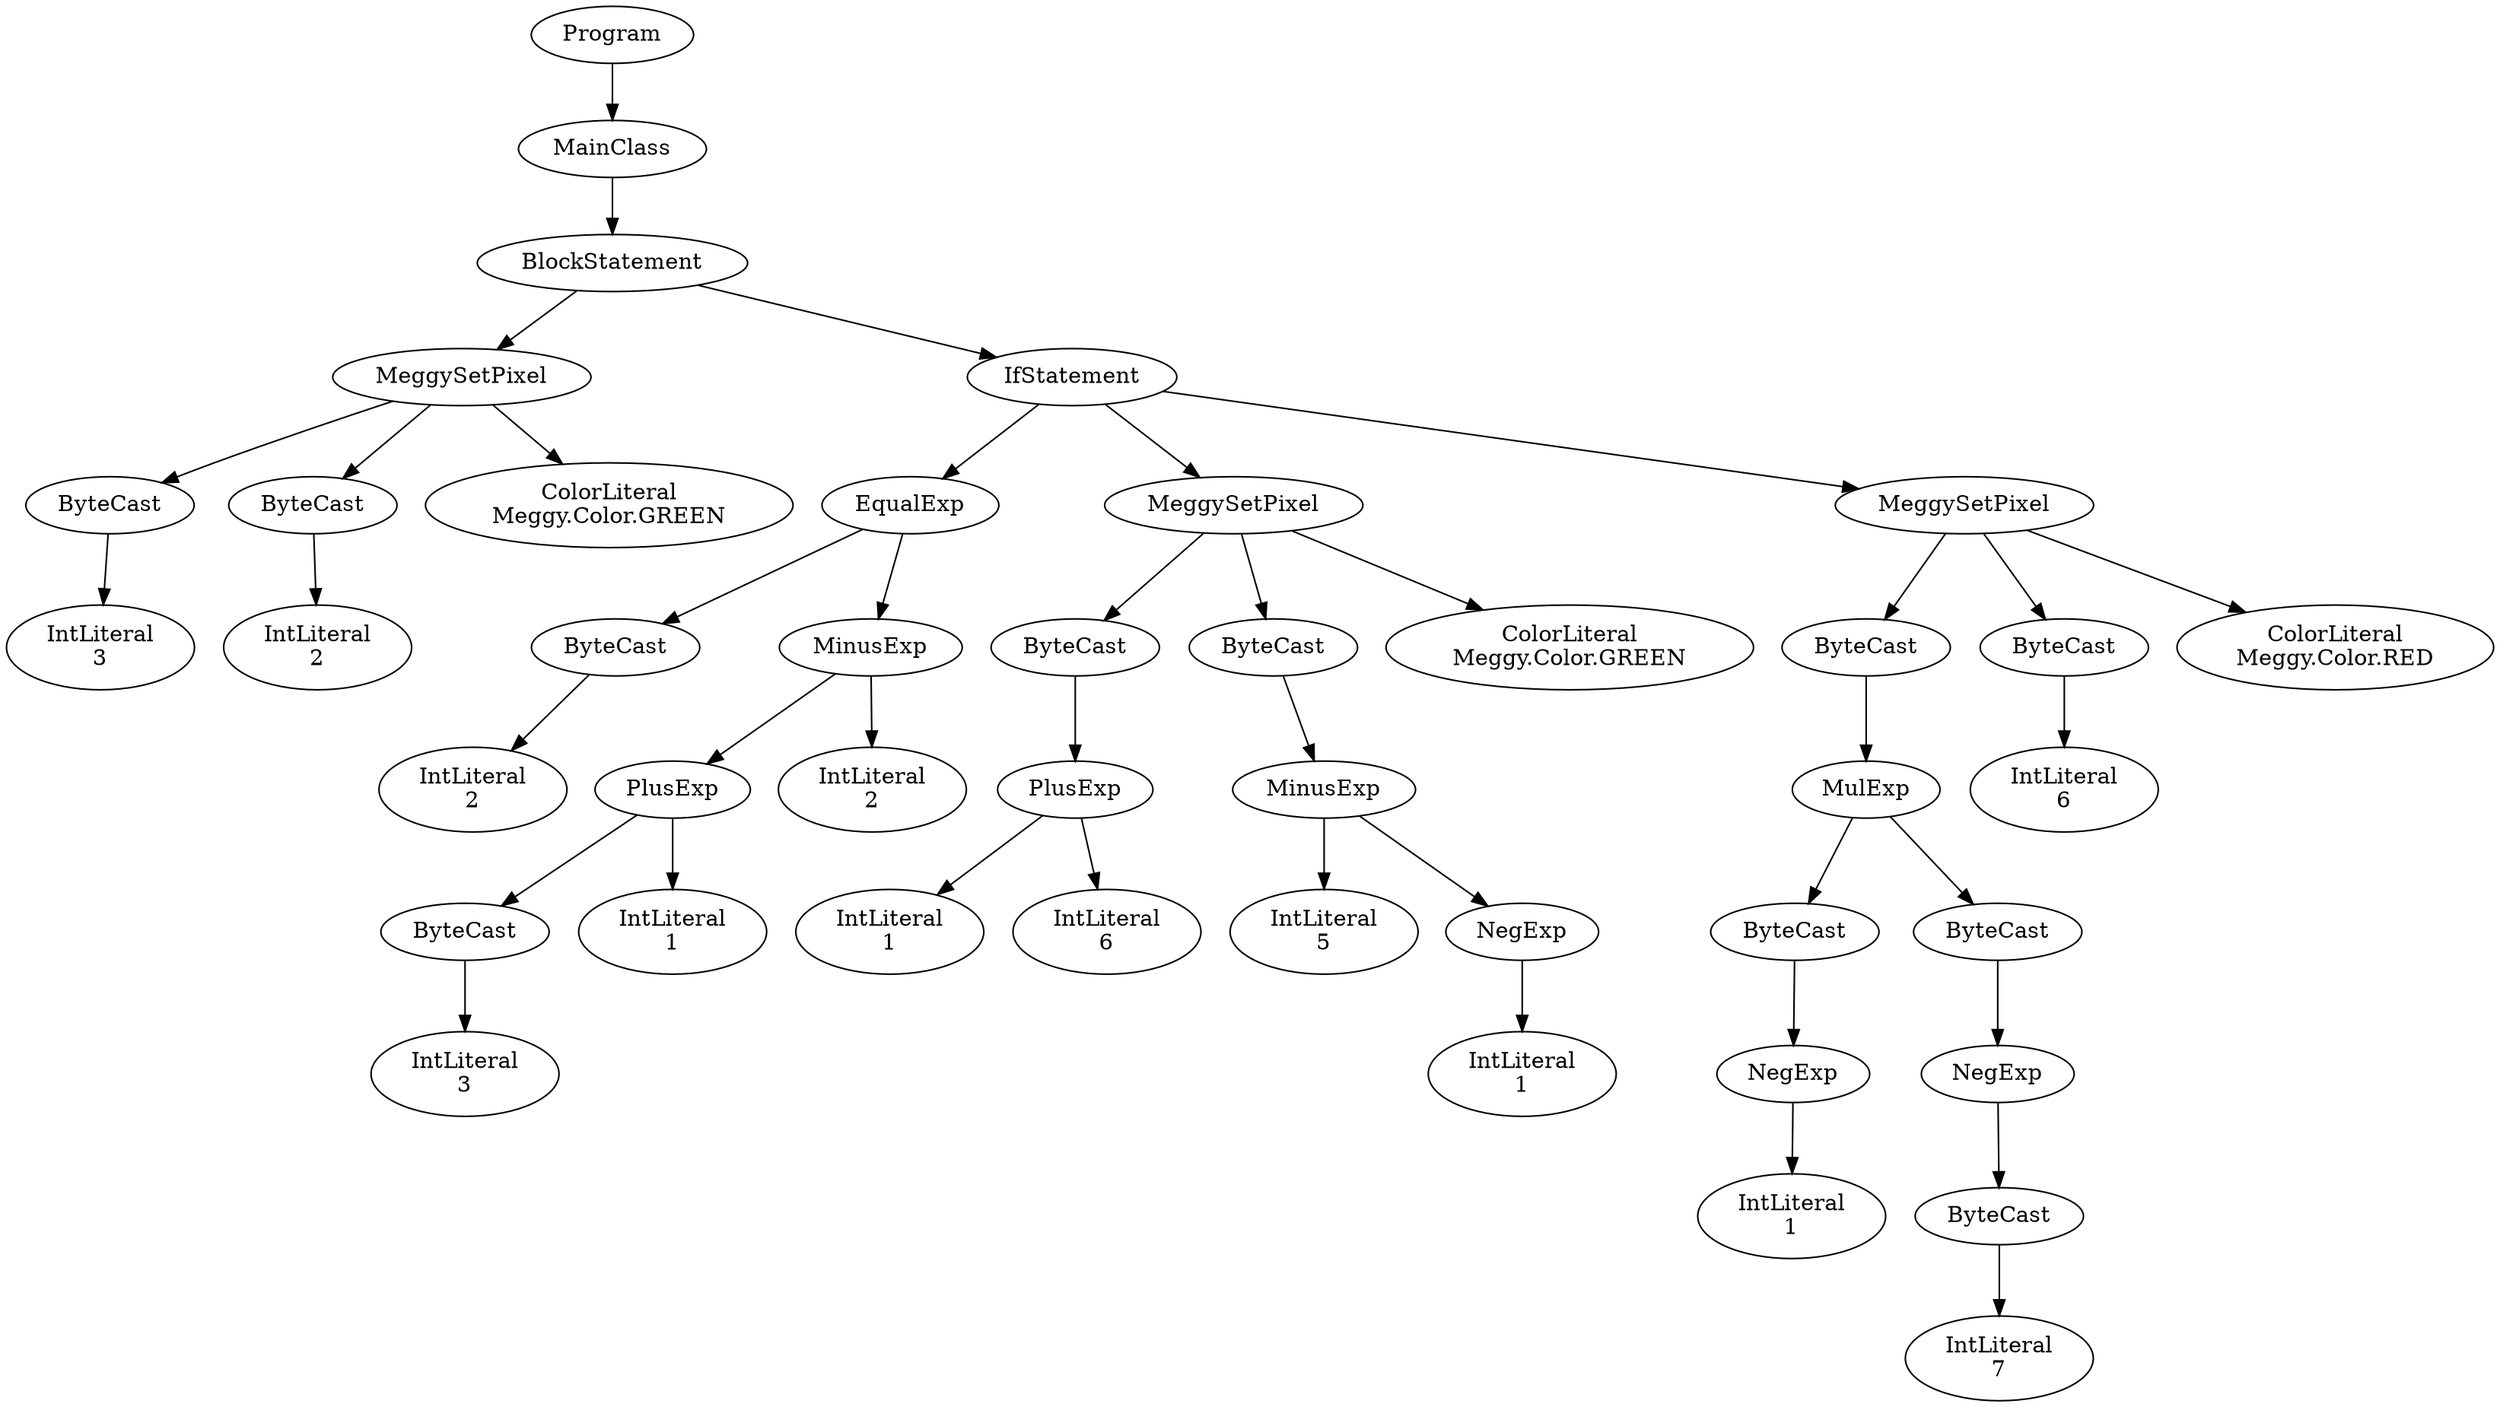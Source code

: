 digraph ASTGraph {
0 [ label="Program" ];
1 [ label="MainClass" ];
0 -> 1
2 [ label="BlockStatement" ];
1 -> 2
3 [ label="MeggySetPixel" ];
2 -> 3
4 [ label="ByteCast" ];
3 -> 4
5 [ label="IntLiteral\n3" ];
4 -> 5
6 [ label="ByteCast" ];
3 -> 6
7 [ label="IntLiteral\n2" ];
6 -> 7
8 [ label="ColorLiteral\nMeggy.Color.GREEN" ];
3 -> 8
9 [ label="IfStatement" ];
2 -> 9
10 [ label="EqualExp" ];
9 -> 10
11 [ label="ByteCast" ];
10 -> 11
12 [ label="IntLiteral\n2" ];
11 -> 12
13 [ label="MinusExp" ];
10 -> 13
14 [ label="PlusExp" ];
13 -> 14
15 [ label="ByteCast" ];
14 -> 15
16 [ label="IntLiteral\n3" ];
15 -> 16
17 [ label="IntLiteral\n1" ];
14 -> 17
18 [ label="IntLiteral\n2" ];
13 -> 18
19 [ label="MeggySetPixel" ];
9 -> 19
20 [ label="ByteCast" ];
19 -> 20
21 [ label="PlusExp" ];
20 -> 21
22 [ label="IntLiteral\n1" ];
21 -> 22
23 [ label="IntLiteral\n6" ];
21 -> 23
24 [ label="ByteCast" ];
19 -> 24
25 [ label="MinusExp" ];
24 -> 25
26 [ label="IntLiteral\n5" ];
25 -> 26
27 [ label="NegExp" ];
25 -> 27
28 [ label="IntLiteral\n1" ];
27 -> 28
29 [ label="ColorLiteral\nMeggy.Color.GREEN" ];
19 -> 29
30 [ label="MeggySetPixel" ];
9 -> 30
31 [ label="ByteCast" ];
30 -> 31
32 [ label="MulExp" ];
31 -> 32
33 [ label="ByteCast" ];
32 -> 33
34 [ label="NegExp" ];
33 -> 34
35 [ label="IntLiteral\n1" ];
34 -> 35
36 [ label="ByteCast" ];
32 -> 36
37 [ label="NegExp" ];
36 -> 37
38 [ label="ByteCast" ];
37 -> 38
39 [ label="IntLiteral\n7" ];
38 -> 39
40 [ label="ByteCast" ];
30 -> 40
41 [ label="IntLiteral\n6" ];
40 -> 41
42 [ label="ColorLiteral\nMeggy.Color.RED" ];
30 -> 42
}
